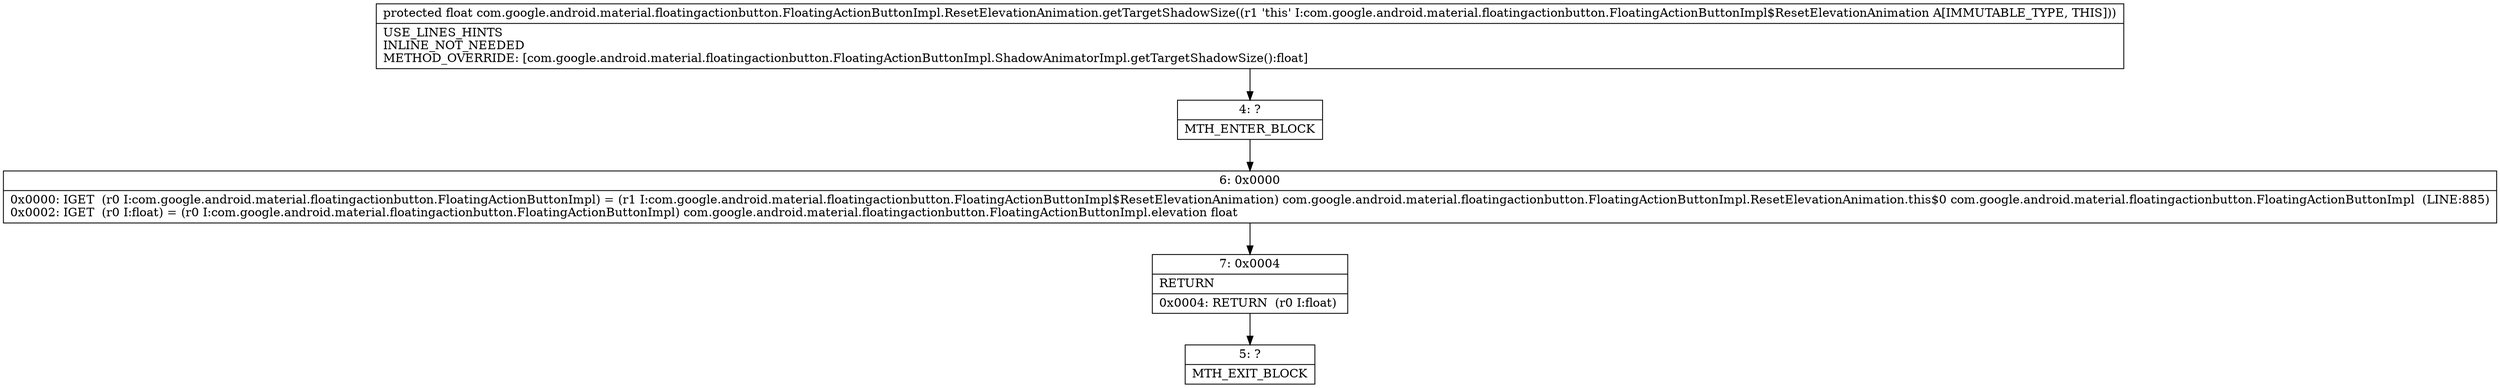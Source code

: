 digraph "CFG forcom.google.android.material.floatingactionbutton.FloatingActionButtonImpl.ResetElevationAnimation.getTargetShadowSize()F" {
Node_4 [shape=record,label="{4\:\ ?|MTH_ENTER_BLOCK\l}"];
Node_6 [shape=record,label="{6\:\ 0x0000|0x0000: IGET  (r0 I:com.google.android.material.floatingactionbutton.FloatingActionButtonImpl) = (r1 I:com.google.android.material.floatingactionbutton.FloatingActionButtonImpl$ResetElevationAnimation) com.google.android.material.floatingactionbutton.FloatingActionButtonImpl.ResetElevationAnimation.this$0 com.google.android.material.floatingactionbutton.FloatingActionButtonImpl  (LINE:885)\l0x0002: IGET  (r0 I:float) = (r0 I:com.google.android.material.floatingactionbutton.FloatingActionButtonImpl) com.google.android.material.floatingactionbutton.FloatingActionButtonImpl.elevation float \l}"];
Node_7 [shape=record,label="{7\:\ 0x0004|RETURN\l|0x0004: RETURN  (r0 I:float) \l}"];
Node_5 [shape=record,label="{5\:\ ?|MTH_EXIT_BLOCK\l}"];
MethodNode[shape=record,label="{protected float com.google.android.material.floatingactionbutton.FloatingActionButtonImpl.ResetElevationAnimation.getTargetShadowSize((r1 'this' I:com.google.android.material.floatingactionbutton.FloatingActionButtonImpl$ResetElevationAnimation A[IMMUTABLE_TYPE, THIS]))  | USE_LINES_HINTS\lINLINE_NOT_NEEDED\lMETHOD_OVERRIDE: [com.google.android.material.floatingactionbutton.FloatingActionButtonImpl.ShadowAnimatorImpl.getTargetShadowSize():float]\l}"];
MethodNode -> Node_4;Node_4 -> Node_6;
Node_6 -> Node_7;
Node_7 -> Node_5;
}

